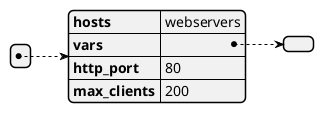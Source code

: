 {
  "sha1": "70ffx5brdb4ncq7hqyzau4qs9y4sshd",
  "insertion": {
    "when": "2025-02-19T21:27:27.416Z",
    "url": "https://github.com/plantuml/plantuml/issues/1409",
    "user": "The-Lum"
  }
}
@startyaml
- hosts: webservers
  vars:
    http_port: 80
    max_clients: 200
@endyaml
